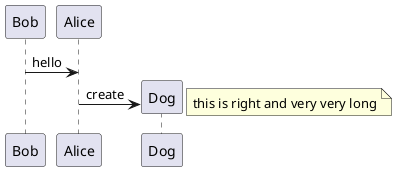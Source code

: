 {
  "sha1": "o26pdct82eennl828mol1a54d02ekgm",
  "insertion": {
    "when": "2024-06-04T17:28:39.247Z",
    "user": "plantuml@gmail.com"
  }
}
@startuml
Bob -> Alice : hello
create Dog
Alice -> Dog : create
note right : this is right and very very long
@enduml
